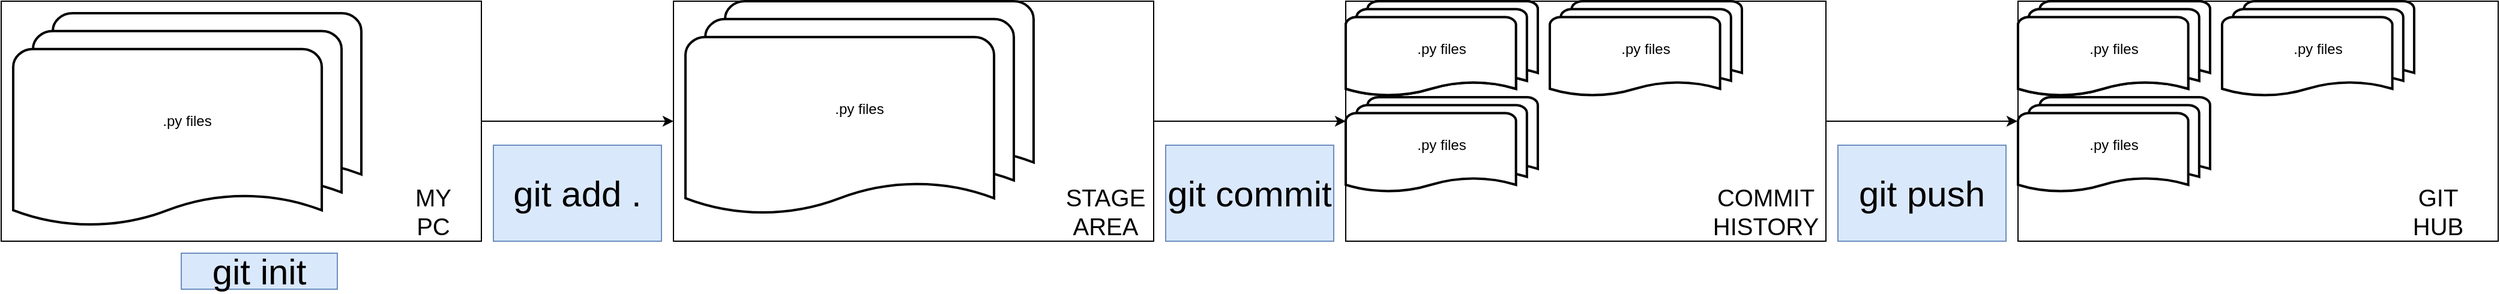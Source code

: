<mxfile version="21.6.1" type="device">
  <diagram name="Page-1" id="DdDbfPROMC0vcML_Ydjf">
    <mxGraphModel dx="2897" dy="2186" grid="1" gridSize="10" guides="1" tooltips="1" connect="1" arrows="1" fold="1" page="1" pageScale="1" pageWidth="827" pageHeight="1169" math="0" shadow="0">
      <root>
        <mxCell id="0" />
        <mxCell id="1" parent="0" />
        <mxCell id="F8WtnGjkMqj1ZkM-OKdL-12" style="edgeStyle=orthogonalEdgeStyle;rounded=0;orthogonalLoop=1;jettySize=auto;html=1;exitX=1;exitY=0.5;exitDx=0;exitDy=0;entryX=0;entryY=0.5;entryDx=0;entryDy=0;" edge="1" parent="1" source="F8WtnGjkMqj1ZkM-OKdL-1" target="F8WtnGjkMqj1ZkM-OKdL-7">
          <mxGeometry relative="1" as="geometry" />
        </mxCell>
        <mxCell id="F8WtnGjkMqj1ZkM-OKdL-1" value="" style="rounded=0;whiteSpace=wrap;html=1;" vertex="1" parent="1">
          <mxGeometry y="160" width="400" height="200" as="geometry" />
        </mxCell>
        <mxCell id="F8WtnGjkMqj1ZkM-OKdL-3" value="MY PC" style="text;html=1;strokeColor=none;fillColor=none;align=center;verticalAlign=middle;whiteSpace=wrap;rounded=0;fontSize=20;" vertex="1" parent="1">
          <mxGeometry x="330" y="320" width="60" height="30" as="geometry" />
        </mxCell>
        <mxCell id="F8WtnGjkMqj1ZkM-OKdL-4" value=".py files" style="strokeWidth=2;html=1;shape=mxgraph.flowchart.multi-document;whiteSpace=wrap;" vertex="1" parent="1">
          <mxGeometry x="10" y="170" width="290" height="180" as="geometry" />
        </mxCell>
        <mxCell id="F8WtnGjkMqj1ZkM-OKdL-5" value="git init&lt;br style=&quot;font-size: 30px;&quot;&gt;" style="text;html=1;strokeColor=#6c8ebf;fillColor=#dae8fc;align=center;verticalAlign=middle;whiteSpace=wrap;rounded=0;fontSize=30;" vertex="1" parent="1">
          <mxGeometry x="150" y="370" width="130" height="30" as="geometry" />
        </mxCell>
        <mxCell id="F8WtnGjkMqj1ZkM-OKdL-13" value="" style="group" vertex="1" connectable="0" parent="1">
          <mxGeometry x="560" y="160" width="400" height="200" as="geometry" />
        </mxCell>
        <mxCell id="F8WtnGjkMqj1ZkM-OKdL-7" value="" style="rounded=0;whiteSpace=wrap;html=1;" vertex="1" parent="F8WtnGjkMqj1ZkM-OKdL-13">
          <mxGeometry width="400" height="200" as="geometry" />
        </mxCell>
        <mxCell id="F8WtnGjkMqj1ZkM-OKdL-8" value="STAGE AREA" style="text;html=1;strokeColor=none;fillColor=none;align=center;verticalAlign=middle;whiteSpace=wrap;rounded=0;fontSize=20;" vertex="1" parent="F8WtnGjkMqj1ZkM-OKdL-13">
          <mxGeometry x="330" y="160" width="60" height="30" as="geometry" />
        </mxCell>
        <mxCell id="F8WtnGjkMqj1ZkM-OKdL-11" value=".py files" style="strokeWidth=2;html=1;shape=mxgraph.flowchart.multi-document;whiteSpace=wrap;" vertex="1" parent="F8WtnGjkMqj1ZkM-OKdL-13">
          <mxGeometry x="10" width="290" height="180" as="geometry" />
        </mxCell>
        <mxCell id="F8WtnGjkMqj1ZkM-OKdL-14" value="git commit" style="text;html=1;strokeColor=#6c8ebf;fillColor=#dae8fc;align=center;verticalAlign=middle;whiteSpace=wrap;rounded=0;fontSize=30;" vertex="1" parent="1">
          <mxGeometry x="970" y="280" width="140" height="80" as="geometry" />
        </mxCell>
        <mxCell id="F8WtnGjkMqj1ZkM-OKdL-30" style="edgeStyle=orthogonalEdgeStyle;rounded=0;orthogonalLoop=1;jettySize=auto;html=1;entryX=-0.003;entryY=0.25;entryDx=0;entryDy=0;entryPerimeter=0;" edge="1" parent="1" source="F8WtnGjkMqj1ZkM-OKdL-16" target="F8WtnGjkMqj1ZkM-OKdL-27">
          <mxGeometry relative="1" as="geometry" />
        </mxCell>
        <mxCell id="F8WtnGjkMqj1ZkM-OKdL-16" value="" style="rounded=0;whiteSpace=wrap;html=1;container=0;" vertex="1" parent="1">
          <mxGeometry x="1120" y="160" width="400" height="200" as="geometry" />
        </mxCell>
        <mxCell id="F8WtnGjkMqj1ZkM-OKdL-17" value="COMMIT HISTORY" style="text;html=1;strokeColor=none;fillColor=none;align=center;verticalAlign=middle;whiteSpace=wrap;rounded=0;fontSize=20;container=0;" vertex="1" parent="1">
          <mxGeometry x="1440" y="320" width="60" height="30" as="geometry" />
        </mxCell>
        <mxCell id="F8WtnGjkMqj1ZkM-OKdL-18" value=".py files" style="strokeWidth=2;html=1;shape=mxgraph.flowchart.multi-document;whiteSpace=wrap;container=0;" vertex="1" parent="1">
          <mxGeometry x="1120" y="160" width="160" height="80" as="geometry" />
        </mxCell>
        <mxCell id="F8WtnGjkMqj1ZkM-OKdL-19" value=".py files" style="strokeWidth=2;html=1;shape=mxgraph.flowchart.multi-document;whiteSpace=wrap;container=0;" vertex="1" parent="1">
          <mxGeometry x="1120" y="160" width="160" height="80" as="geometry" />
        </mxCell>
        <mxCell id="F8WtnGjkMqj1ZkM-OKdL-20" value=".py files" style="strokeWidth=2;html=1;shape=mxgraph.flowchart.multi-document;whiteSpace=wrap;container=0;" vertex="1" parent="1">
          <mxGeometry x="1120" y="240" width="160" height="80" as="geometry" />
        </mxCell>
        <mxCell id="F8WtnGjkMqj1ZkM-OKdL-21" value=".py files" style="strokeWidth=2;html=1;shape=mxgraph.flowchart.multi-document;whiteSpace=wrap;container=0;" vertex="1" parent="1">
          <mxGeometry x="1290" y="160" width="160" height="80" as="geometry" />
        </mxCell>
        <mxCell id="F8WtnGjkMqj1ZkM-OKdL-22" style="edgeStyle=orthogonalEdgeStyle;rounded=0;orthogonalLoop=1;jettySize=auto;html=1;entryX=0;entryY=0.25;entryDx=0;entryDy=0;entryPerimeter=0;" edge="1" parent="1" source="F8WtnGjkMqj1ZkM-OKdL-7" target="F8WtnGjkMqj1ZkM-OKdL-20">
          <mxGeometry relative="1" as="geometry" />
        </mxCell>
        <mxCell id="F8WtnGjkMqj1ZkM-OKdL-23" value="" style="rounded=0;whiteSpace=wrap;html=1;container=0;" vertex="1" parent="1">
          <mxGeometry x="1680" y="160" width="400" height="200" as="geometry" />
        </mxCell>
        <mxCell id="F8WtnGjkMqj1ZkM-OKdL-24" value="GIT HUB" style="text;html=1;strokeColor=none;fillColor=none;align=center;verticalAlign=middle;whiteSpace=wrap;rounded=0;fontSize=20;container=0;" vertex="1" parent="1">
          <mxGeometry x="2000" y="320" width="60" height="30" as="geometry" />
        </mxCell>
        <mxCell id="F8WtnGjkMqj1ZkM-OKdL-25" value=".py files" style="strokeWidth=2;html=1;shape=mxgraph.flowchart.multi-document;whiteSpace=wrap;container=0;" vertex="1" parent="1">
          <mxGeometry x="1680" y="160" width="160" height="80" as="geometry" />
        </mxCell>
        <mxCell id="F8WtnGjkMqj1ZkM-OKdL-26" value=".py files" style="strokeWidth=2;html=1;shape=mxgraph.flowchart.multi-document;whiteSpace=wrap;container=0;" vertex="1" parent="1">
          <mxGeometry x="1680" y="160" width="160" height="80" as="geometry" />
        </mxCell>
        <mxCell id="F8WtnGjkMqj1ZkM-OKdL-27" value=".py files" style="strokeWidth=2;html=1;shape=mxgraph.flowchart.multi-document;whiteSpace=wrap;container=0;" vertex="1" parent="1">
          <mxGeometry x="1680" y="240" width="160" height="80" as="geometry" />
        </mxCell>
        <mxCell id="F8WtnGjkMqj1ZkM-OKdL-28" value=".py files" style="strokeWidth=2;html=1;shape=mxgraph.flowchart.multi-document;whiteSpace=wrap;container=0;" vertex="1" parent="1">
          <mxGeometry x="1850" y="160" width="160" height="80" as="geometry" />
        </mxCell>
        <mxCell id="F8WtnGjkMqj1ZkM-OKdL-29" value="git add ." style="text;html=1;strokeColor=#6c8ebf;fillColor=#dae8fc;align=center;verticalAlign=middle;whiteSpace=wrap;rounded=0;fontSize=30;" vertex="1" parent="1">
          <mxGeometry x="410" y="280" width="140" height="80" as="geometry" />
        </mxCell>
        <mxCell id="F8WtnGjkMqj1ZkM-OKdL-32" value="git push" style="text;html=1;strokeColor=#6c8ebf;fillColor=#dae8fc;align=center;verticalAlign=middle;whiteSpace=wrap;rounded=0;fontSize=30;" vertex="1" parent="1">
          <mxGeometry x="1530" y="280" width="140" height="80" as="geometry" />
        </mxCell>
      </root>
    </mxGraphModel>
  </diagram>
</mxfile>
